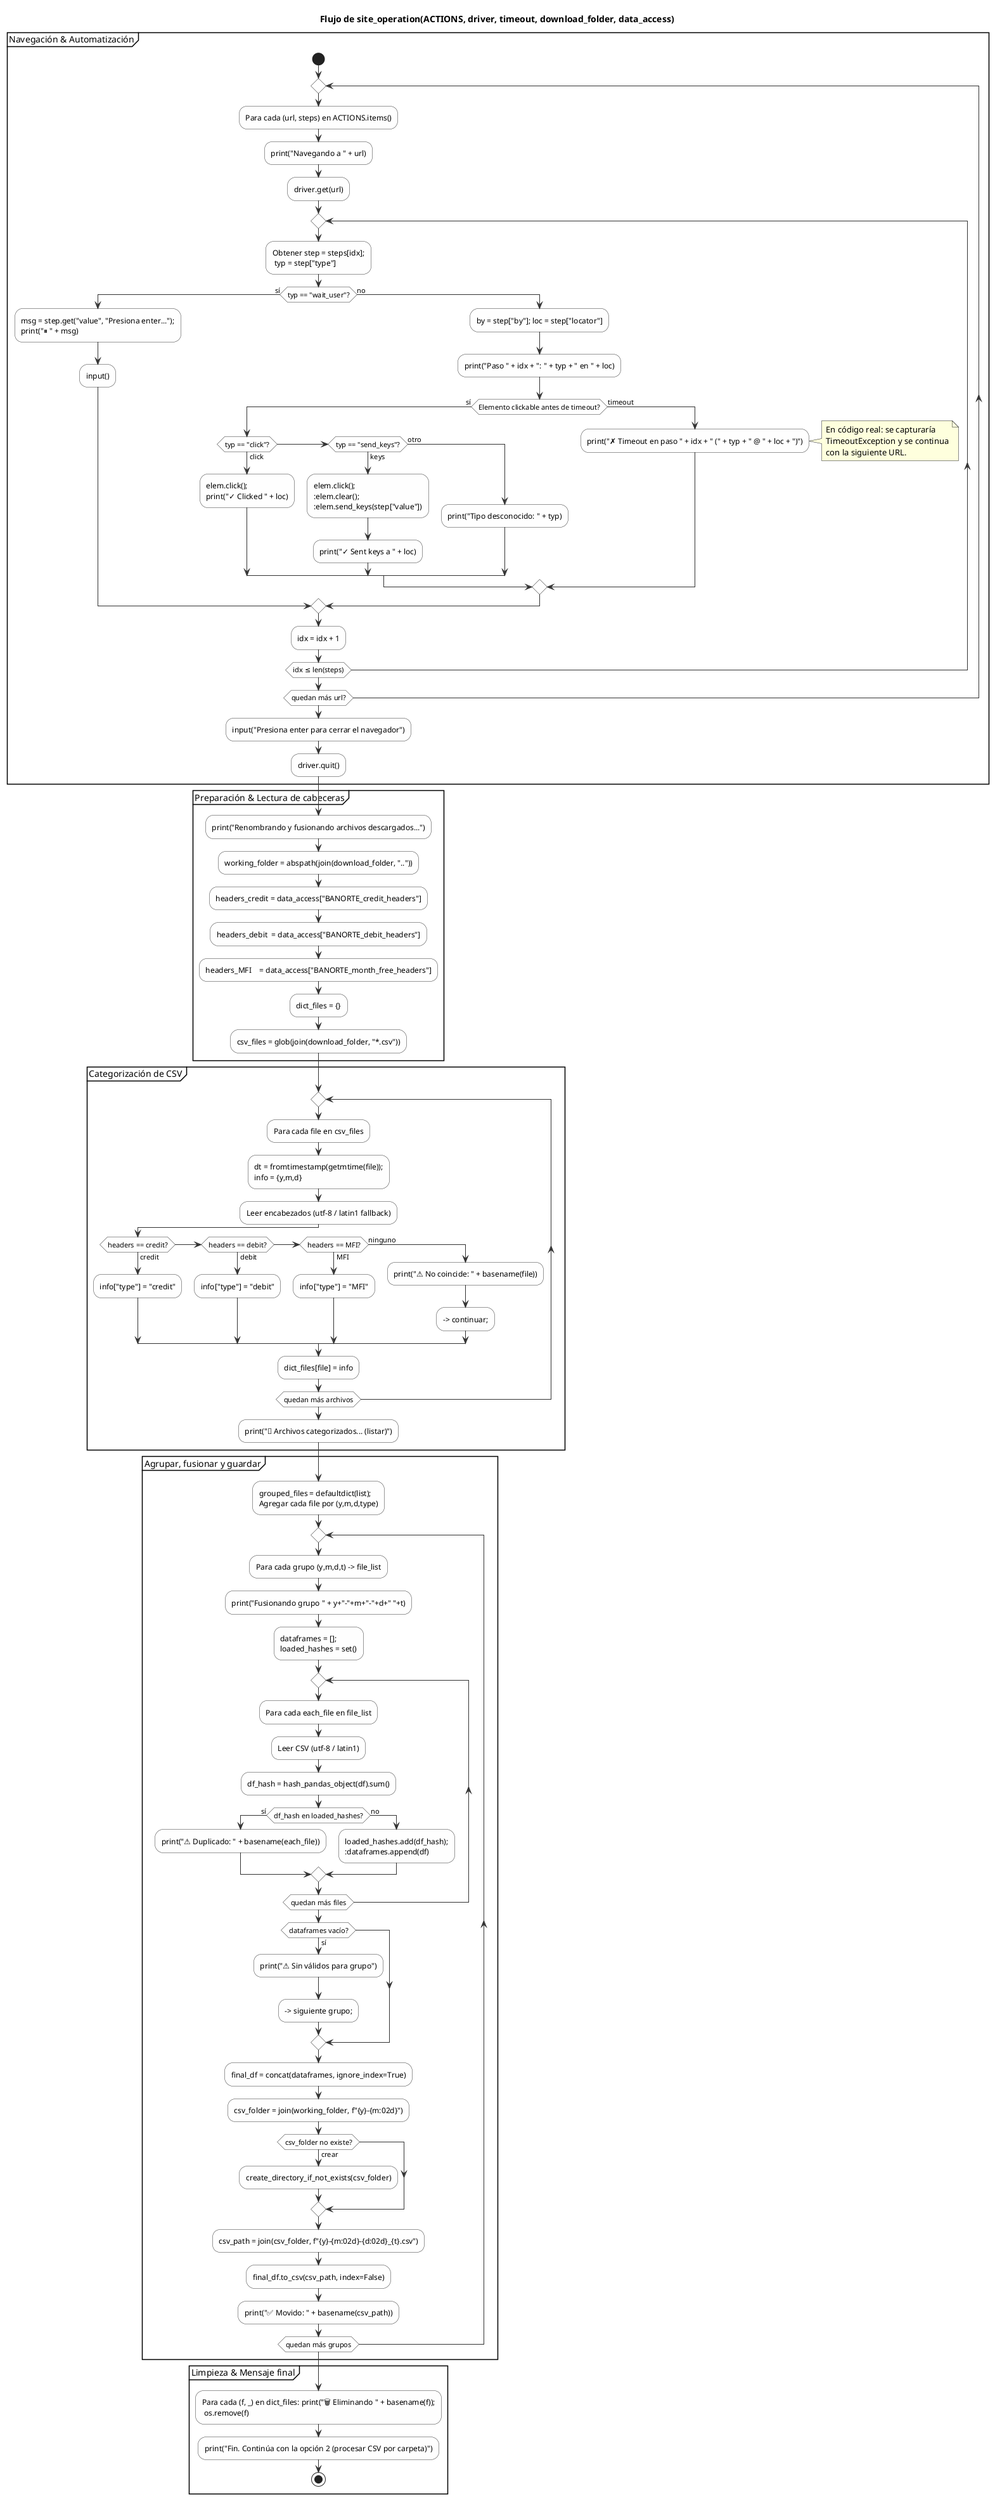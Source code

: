 @startuml
title Flujo de site_operation(ACTIONS, driver, timeout, download_folder, data_access)

skinparam activity {
  BackgroundColor #fefefe
  BarColor #999999
  BorderColor #333333
  ArrowColor #333333
}

partition "Navegación & Automatización" {
start
repeat
  :Para cada (url, steps) en ACTIONS.items();
  :print("Navegando a " + url);
  :driver.get(url);

  repeat
    :Obtener step = steps[idx];\n typ = step["type"];
    if (typ == "wait_user"?) then (sí)
      :msg = step.get("value", "Presiona enter...");\nprint("⏸ " + msg);
      :input();
    else (no)
      :by = step["by"]; loc = step["locator"];
      :print("Paso " + idx + ": " + typ + " en " + loc);
      if (Elemento clickable antes de timeout?) then (sí)
        if (typ == "click"?) then (click)
          :elem.click();\nprint("✓ Clicked " + loc);
        elseif (typ == "send_keys"?) then (keys)
          :elem.click();\n:elem.clear();\n:elem.send_keys(step["value"]);
          :print("✓ Sent keys a " + loc);
        else (otro)
          :print("Tipo desconocido: " + typ);
        endif
      else (timeout)
        :print("✗ Timeout en paso " + idx + " (" + typ + " @ " + loc + ")");
        note right
        En código real: se capturaría
        TimeoutException y se continua
        con la siguiente URL.
        end note
      endif
    endif
    :idx = idx + 1;
  repeat while (idx ≤ len(steps))
repeat while (quedan más url?)
:input("Presiona enter para cerrar el navegador");
:driver.quit();
}

partition "Preparación & Lectura de cabeceras" {
:print("Renombrando y fusionando archivos descargados...");
:working_folder = abspath(join(download_folder, ".."));
:headers_credit = data_access["BANORTE_credit_headers"];
:headers_debit  = data_access["BANORTE_debit_headers"];
:headers_MFI    = data_access["BANORTE_month_free_headers"];
:dict_files = {};
:csv_files = glob(join(download_folder, "*.csv"));
}

partition "Categorización de CSV" {
repeat
  :Para cada file en csv_files;
  :dt = fromtimestamp(getmtime(file));\ninfo = {y,m,d};
  :Leer encabezados (utf-8 / latin1 fallback);
  if (headers == credit?) then (credit)
    :info["type"] = "credit";
  elseif (headers == debit?) then (debit)
    :info["type"] = "debit";
  elseif (headers == MFI?) then (MFI)
    :info["type"] = "MFI";
  else (ninguno)
    :print("⚠️ No coincide: " + basename(file));
    --> continuar;
  endif
  :dict_files[file] = info;
repeat while (quedan más archivos)
:print("📁 Archivos categorizados... (listar)");
}

partition "Agrupar, fusionar y guardar" {
:grouped_files = defaultdict(list);\nAgregar cada file por (y,m,d,type);
repeat
  :Para cada grupo (y,m,d,t) -> file_list;
  :print("Fusionando grupo " + y+"-"+m+"-"+d+" "+t);
  :dataframes = [];\nloaded_hashes = set();

  repeat
    :Para cada each_file en file_list;
    :Leer CSV (utf-8 / latin1);
    :df_hash = hash_pandas_object(df).sum();
    if (df_hash en loaded_hashes?) then (sí)
      :print("⚠️ Duplicado: " + basename(each_file));
    else (no)
      :loaded_hashes.add(df_hash);\n:dataframes.append(df);
    endif
  repeat while (quedan más files)

  if (dataframes vacío?) then (sí)
    :print("⚠️ Sin válidos para grupo");
    --> siguiente grupo;
  endif

  :final_df = concat(dataframes, ignore_index=True);
  :csv_folder = join(working_folder, f"{y}-{m:02d}");
  if (csv_folder no existe?) then (crear)
    :create_directory_if_not_exists(csv_folder);
  endif
  :csv_path = join(csv_folder, f"{y}-{m:02d}-{d:02d}_{t}.csv");
  :final_df.to_csv(csv_path, index=False);
  :print("✅ Movido: " + basename(csv_path));
repeat while (quedan más grupos)
}

partition "Limpieza & Mensaje final" {
:Para cada (f, _) en dict_files: print("🗑️ Eliminando " + basename(f));\n os.remove(f);
:print("Fin. Continúa con la opción 2 (procesar CSV por carpeta)");
stop
}

@enduml